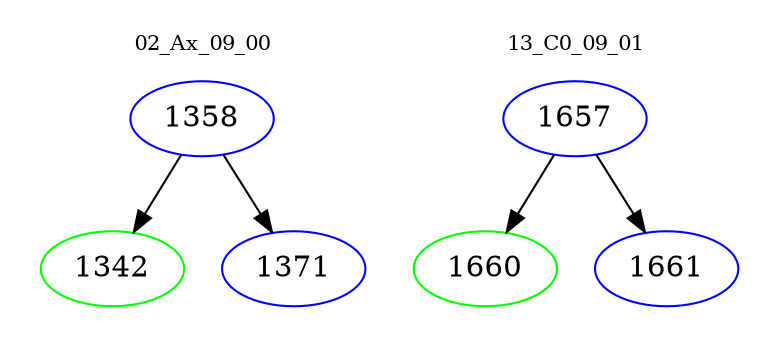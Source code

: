 digraph{
subgraph cluster_0 {
color = white
label = "02_Ax_09_00";
fontsize=10;
T0_1358 [label="1358", color="blue"]
T0_1358 -> T0_1342 [color="black"]
T0_1342 [label="1342", color="green"]
T0_1358 -> T0_1371 [color="black"]
T0_1371 [label="1371", color="blue"]
}
subgraph cluster_1 {
color = white
label = "13_C0_09_01";
fontsize=10;
T1_1657 [label="1657", color="blue"]
T1_1657 -> T1_1660 [color="black"]
T1_1660 [label="1660", color="green"]
T1_1657 -> T1_1661 [color="black"]
T1_1661 [label="1661", color="blue"]
}
}
